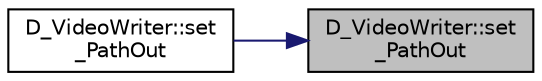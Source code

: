 digraph "D_VideoWriter::set_PathOut"
{
 // LATEX_PDF_SIZE
  edge [fontname="Helvetica",fontsize="10",labelfontname="Helvetica",labelfontsize="10"];
  node [fontname="Helvetica",fontsize="10",shape=record];
  rankdir="RL";
  Node1 [label="D_VideoWriter::set\l_PathOut",height=0.2,width=0.4,color="black", fillcolor="grey75", style="filled", fontcolor="black",tooltip=" "];
  Node1 -> Node2 [dir="back",color="midnightblue",fontsize="10",style="solid",fontname="Helvetica"];
  Node2 [label="D_VideoWriter::set\l_PathOut",height=0.2,width=0.4,color="black", fillcolor="white", style="filled",URL="$class_d___video_writer.html#a53f1803a17837ab66de3b7ce9235ba23",tooltip=" "];
}
